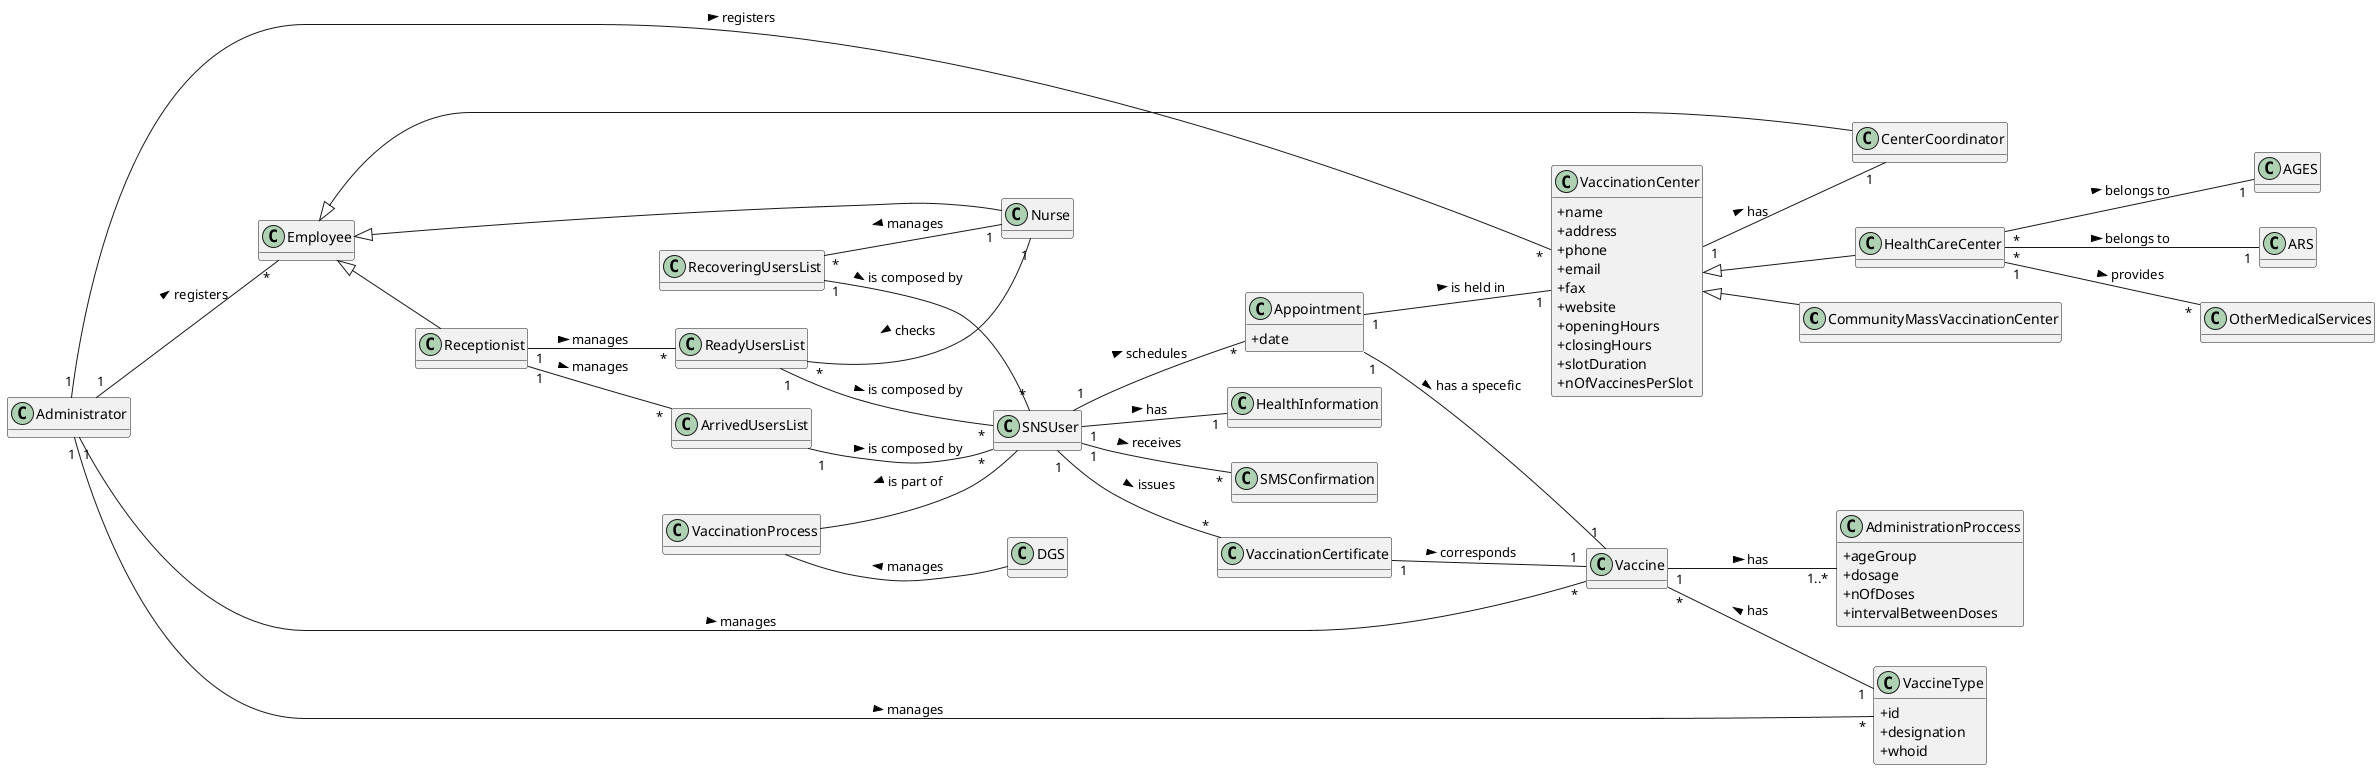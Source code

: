 @startuml

hide methods
left to right direction
skinparam classAttributeIconSize 0

class CommunityMassVaccinationCenter {}

class HealthCareCenter {}

class VaccinationCenter {
  + name
  + address
  + phone
  + email
  + fax
  + website
  + openingHours
  + closingHours
  + slotDuration
  + nOfVaccinesPerSlot
}

class Vaccine {}

class VaccineType {
    + id
    + designation
    + whoid
}

class DGS {}

class SNSUser {}

class HealthInformation {}

class Administrator {}

class Employee {}

class Nurse {}

class Receptionist {}

class CenterCoordinator {}

class Appointment {
  + date
}

class AdministrationProccess {
  + ageGroup
  + dosage
  + nOfDoses
  + intervalBetweenDoses
}

class AGES {}

class ARS {}

Vaccine "*" -- "1" VaccineType : has <

Employee <|-- Nurse
Employee <|-- Receptionist
Employee <|-- CenterCoordinator

VaccinationCenter <|-- CommunityMassVaccinationCenter
VaccinationCenter <|-- HealthCareCenter

VaccinationCenter "1" -- "1" CenterCoordinator : has >

HealthCareCenter "*" -- "1" AGES : belongs to > 
HealthCareCenter "*" -- "1" ARS : belongs to >

Appointment "1" -- "1" VaccinationCenter : is held in >
Appointment "1" -- "1" Vaccine : has a specefic >

Receptionist "1" -- "*" ReadyUsersList : manages >
Receptionist "1" -- "*" ArrivedUsersList : manages >

ReadyUsersList "1" -- "*" SNSUser : is composed by >
ArrivedUsersList "1" -- "*" SNSUser : is composed by > 
RecoveringUsersList "1" -- "*" SNSUser : is composed by >

ReadyUsersList "*" -- "1" Nurse : checks <
RecoveringUsersList "*" -- "1" Nurse : manages <

Administrator "1" -- "*" Employee : registers >
Administrator "1" -- "*" VaccinationCenter : registers >
Administrator "1" -- "*" VaccineType : manages >
Administrator "1" -- "*" Vaccine : manages >

VaccinationProcess -- DGS : manages <
VaccinationProcess -- SNSUser : is part of <

SNSUser "1" -- "*" Appointment : schedules >
SNSUser "1" -- "1" HealthInformation : has >

Vaccine "1" -- "1..*" AdministrationProccess : has >

SNSUser "1" -- "*" SMSConfirmation : receives >

HealthCareCenter "1" -- "*" OtherMedicalServices : provides >

SNSUser "1" -- "*" VaccinationCertificate : issues >
VaccinationCertificate "1" -- "1" Vaccine : corresponds >

@enduml
